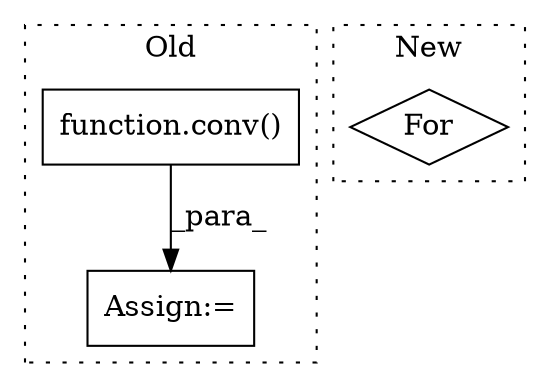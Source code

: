 digraph G {
subgraph cluster0 {
1 [label="function.conv()" a="75" s="1721,1730" l="5,1" shape="box"];
3 [label="Assign:=" a="68" s="1718" l="3" shape="box"];
label = "Old";
style="dotted";
}
subgraph cluster1 {
2 [label="For" a="107" s="3339,3369" l="4,14" shape="diamond"];
label = "New";
style="dotted";
}
1 -> 3 [label="_para_"];
}